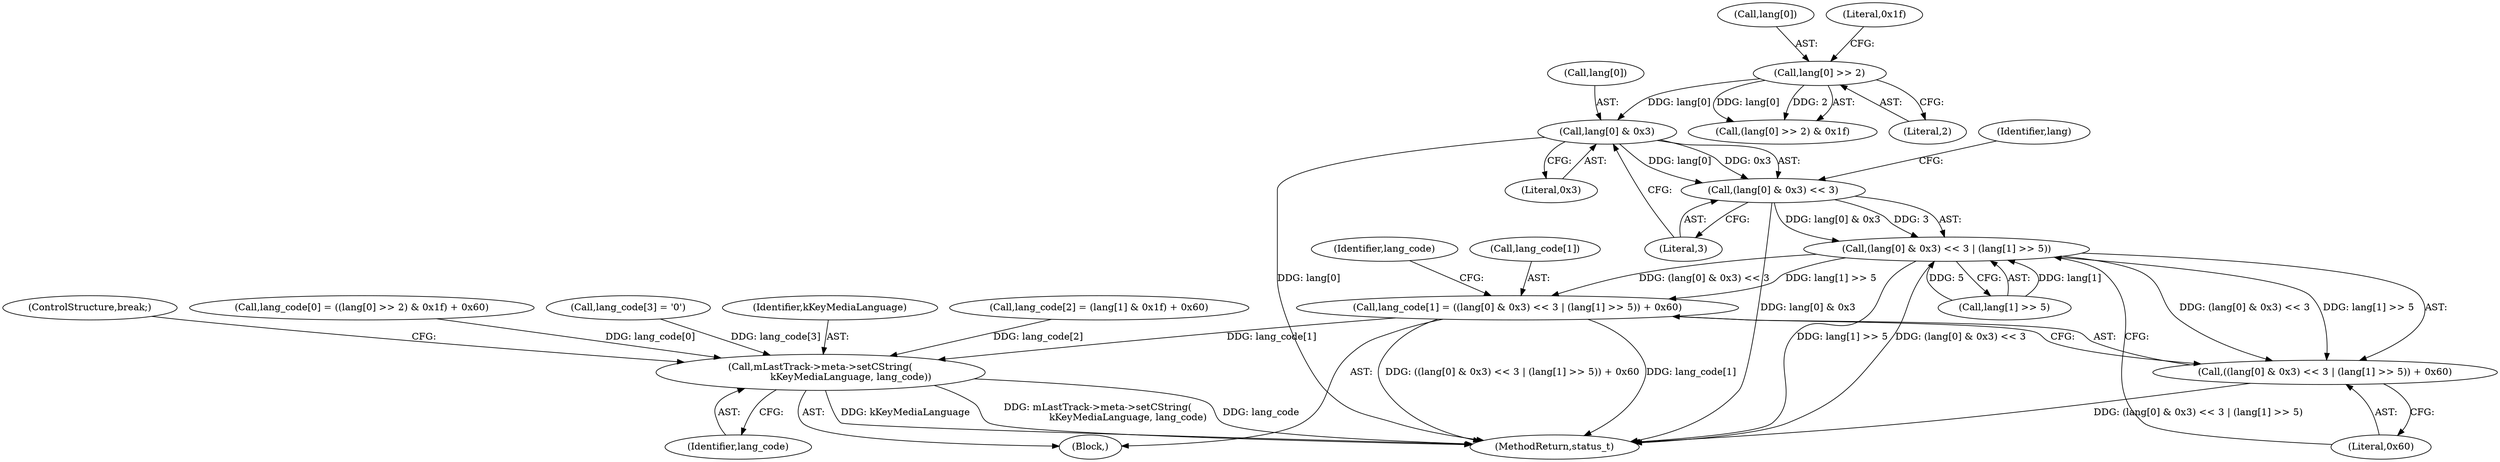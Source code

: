 digraph "0_Android_e7142a0703bc93f75e213e96ebc19000022afed9@array" {
"1001397" [label="(Call,lang[0] & 0x3)"];
"1001383" [label="(Call,lang[0] >> 2)"];
"1001396" [label="(Call,(lang[0] & 0x3) << 3)"];
"1001395" [label="(Call,(lang[0] & 0x3) << 3 | (lang[1] >> 5))"];
"1001390" [label="(Call,lang_code[1] = ((lang[0] & 0x3) << 3 | (lang[1] >> 5)) + 0x60)"];
"1001425" [label="(Call,mLastTrack->meta->setCString(\n                    kKeyMediaLanguage, lang_code))"];
"1001394" [label="(Call,((lang[0] & 0x3) << 3 | (lang[1] >> 5)) + 0x60)"];
"1001398" [label="(Call,lang[0])"];
"1001411" [label="(Identifier,lang_code)"];
"1001426" [label="(Identifier,kKeyMediaLanguage)"];
"1001405" [label="(Identifier,lang)"];
"1001395" [label="(Call,(lang[0] & 0x3) << 3 | (lang[1] >> 5))"];
"1001402" [label="(Literal,3)"];
"1001397" [label="(Call,lang[0] & 0x3)"];
"1001401" [label="(Literal,0x3)"];
"1001382" [label="(Call,(lang[0] >> 2) & 0x1f)"];
"1001408" [label="(Literal,0x60)"];
"1001390" [label="(Call,lang_code[1] = ((lang[0] & 0x3) << 3 | (lang[1] >> 5)) + 0x60)"];
"1001383" [label="(Call,lang[0] >> 2)"];
"1001384" [label="(Call,lang[0])"];
"1001409" [label="(Call,lang_code[2] = (lang[1] & 0x1f) + 0x60)"];
"1001153" [label="(Block,)"];
"1003275" [label="(MethodReturn,status_t)"];
"1001391" [label="(Call,lang_code[1])"];
"1001428" [label="(ControlStructure,break;)"];
"1001394" [label="(Call,((lang[0] & 0x3) << 3 | (lang[1] >> 5)) + 0x60)"];
"1001388" [label="(Literal,0x1f)"];
"1001403" [label="(Call,lang[1] >> 5)"];
"1001396" [label="(Call,(lang[0] & 0x3) << 3)"];
"1001377" [label="(Call,lang_code[0] = ((lang[0] >> 2) & 0x1f) + 0x60)"];
"1001420" [label="(Call,lang_code[3] = '\0')"];
"1001387" [label="(Literal,2)"];
"1001427" [label="(Identifier,lang_code)"];
"1001425" [label="(Call,mLastTrack->meta->setCString(\n                    kKeyMediaLanguage, lang_code))"];
"1001397" -> "1001396"  [label="AST: "];
"1001397" -> "1001401"  [label="CFG: "];
"1001398" -> "1001397"  [label="AST: "];
"1001401" -> "1001397"  [label="AST: "];
"1001402" -> "1001397"  [label="CFG: "];
"1001397" -> "1003275"  [label="DDG: lang[0]"];
"1001397" -> "1001396"  [label="DDG: lang[0]"];
"1001397" -> "1001396"  [label="DDG: 0x3"];
"1001383" -> "1001397"  [label="DDG: lang[0]"];
"1001383" -> "1001382"  [label="AST: "];
"1001383" -> "1001387"  [label="CFG: "];
"1001384" -> "1001383"  [label="AST: "];
"1001387" -> "1001383"  [label="AST: "];
"1001388" -> "1001383"  [label="CFG: "];
"1001383" -> "1001382"  [label="DDG: lang[0]"];
"1001383" -> "1001382"  [label="DDG: 2"];
"1001396" -> "1001395"  [label="AST: "];
"1001396" -> "1001402"  [label="CFG: "];
"1001402" -> "1001396"  [label="AST: "];
"1001405" -> "1001396"  [label="CFG: "];
"1001396" -> "1003275"  [label="DDG: lang[0] & 0x3"];
"1001396" -> "1001395"  [label="DDG: lang[0] & 0x3"];
"1001396" -> "1001395"  [label="DDG: 3"];
"1001395" -> "1001394"  [label="AST: "];
"1001395" -> "1001403"  [label="CFG: "];
"1001403" -> "1001395"  [label="AST: "];
"1001408" -> "1001395"  [label="CFG: "];
"1001395" -> "1003275"  [label="DDG: lang[1] >> 5"];
"1001395" -> "1003275"  [label="DDG: (lang[0] & 0x3) << 3"];
"1001395" -> "1001390"  [label="DDG: (lang[0] & 0x3) << 3"];
"1001395" -> "1001390"  [label="DDG: lang[1] >> 5"];
"1001395" -> "1001394"  [label="DDG: (lang[0] & 0x3) << 3"];
"1001395" -> "1001394"  [label="DDG: lang[1] >> 5"];
"1001403" -> "1001395"  [label="DDG: lang[1]"];
"1001403" -> "1001395"  [label="DDG: 5"];
"1001390" -> "1001153"  [label="AST: "];
"1001390" -> "1001394"  [label="CFG: "];
"1001391" -> "1001390"  [label="AST: "];
"1001394" -> "1001390"  [label="AST: "];
"1001411" -> "1001390"  [label="CFG: "];
"1001390" -> "1003275"  [label="DDG: ((lang[0] & 0x3) << 3 | (lang[1] >> 5)) + 0x60"];
"1001390" -> "1003275"  [label="DDG: lang_code[1]"];
"1001390" -> "1001425"  [label="DDG: lang_code[1]"];
"1001425" -> "1001153"  [label="AST: "];
"1001425" -> "1001427"  [label="CFG: "];
"1001426" -> "1001425"  [label="AST: "];
"1001427" -> "1001425"  [label="AST: "];
"1001428" -> "1001425"  [label="CFG: "];
"1001425" -> "1003275"  [label="DDG: mLastTrack->meta->setCString(\n                    kKeyMediaLanguage, lang_code)"];
"1001425" -> "1003275"  [label="DDG: lang_code"];
"1001425" -> "1003275"  [label="DDG: kKeyMediaLanguage"];
"1001409" -> "1001425"  [label="DDG: lang_code[2]"];
"1001420" -> "1001425"  [label="DDG: lang_code[3]"];
"1001377" -> "1001425"  [label="DDG: lang_code[0]"];
"1001394" -> "1001408"  [label="CFG: "];
"1001408" -> "1001394"  [label="AST: "];
"1001394" -> "1003275"  [label="DDG: (lang[0] & 0x3) << 3 | (lang[1] >> 5)"];
}
